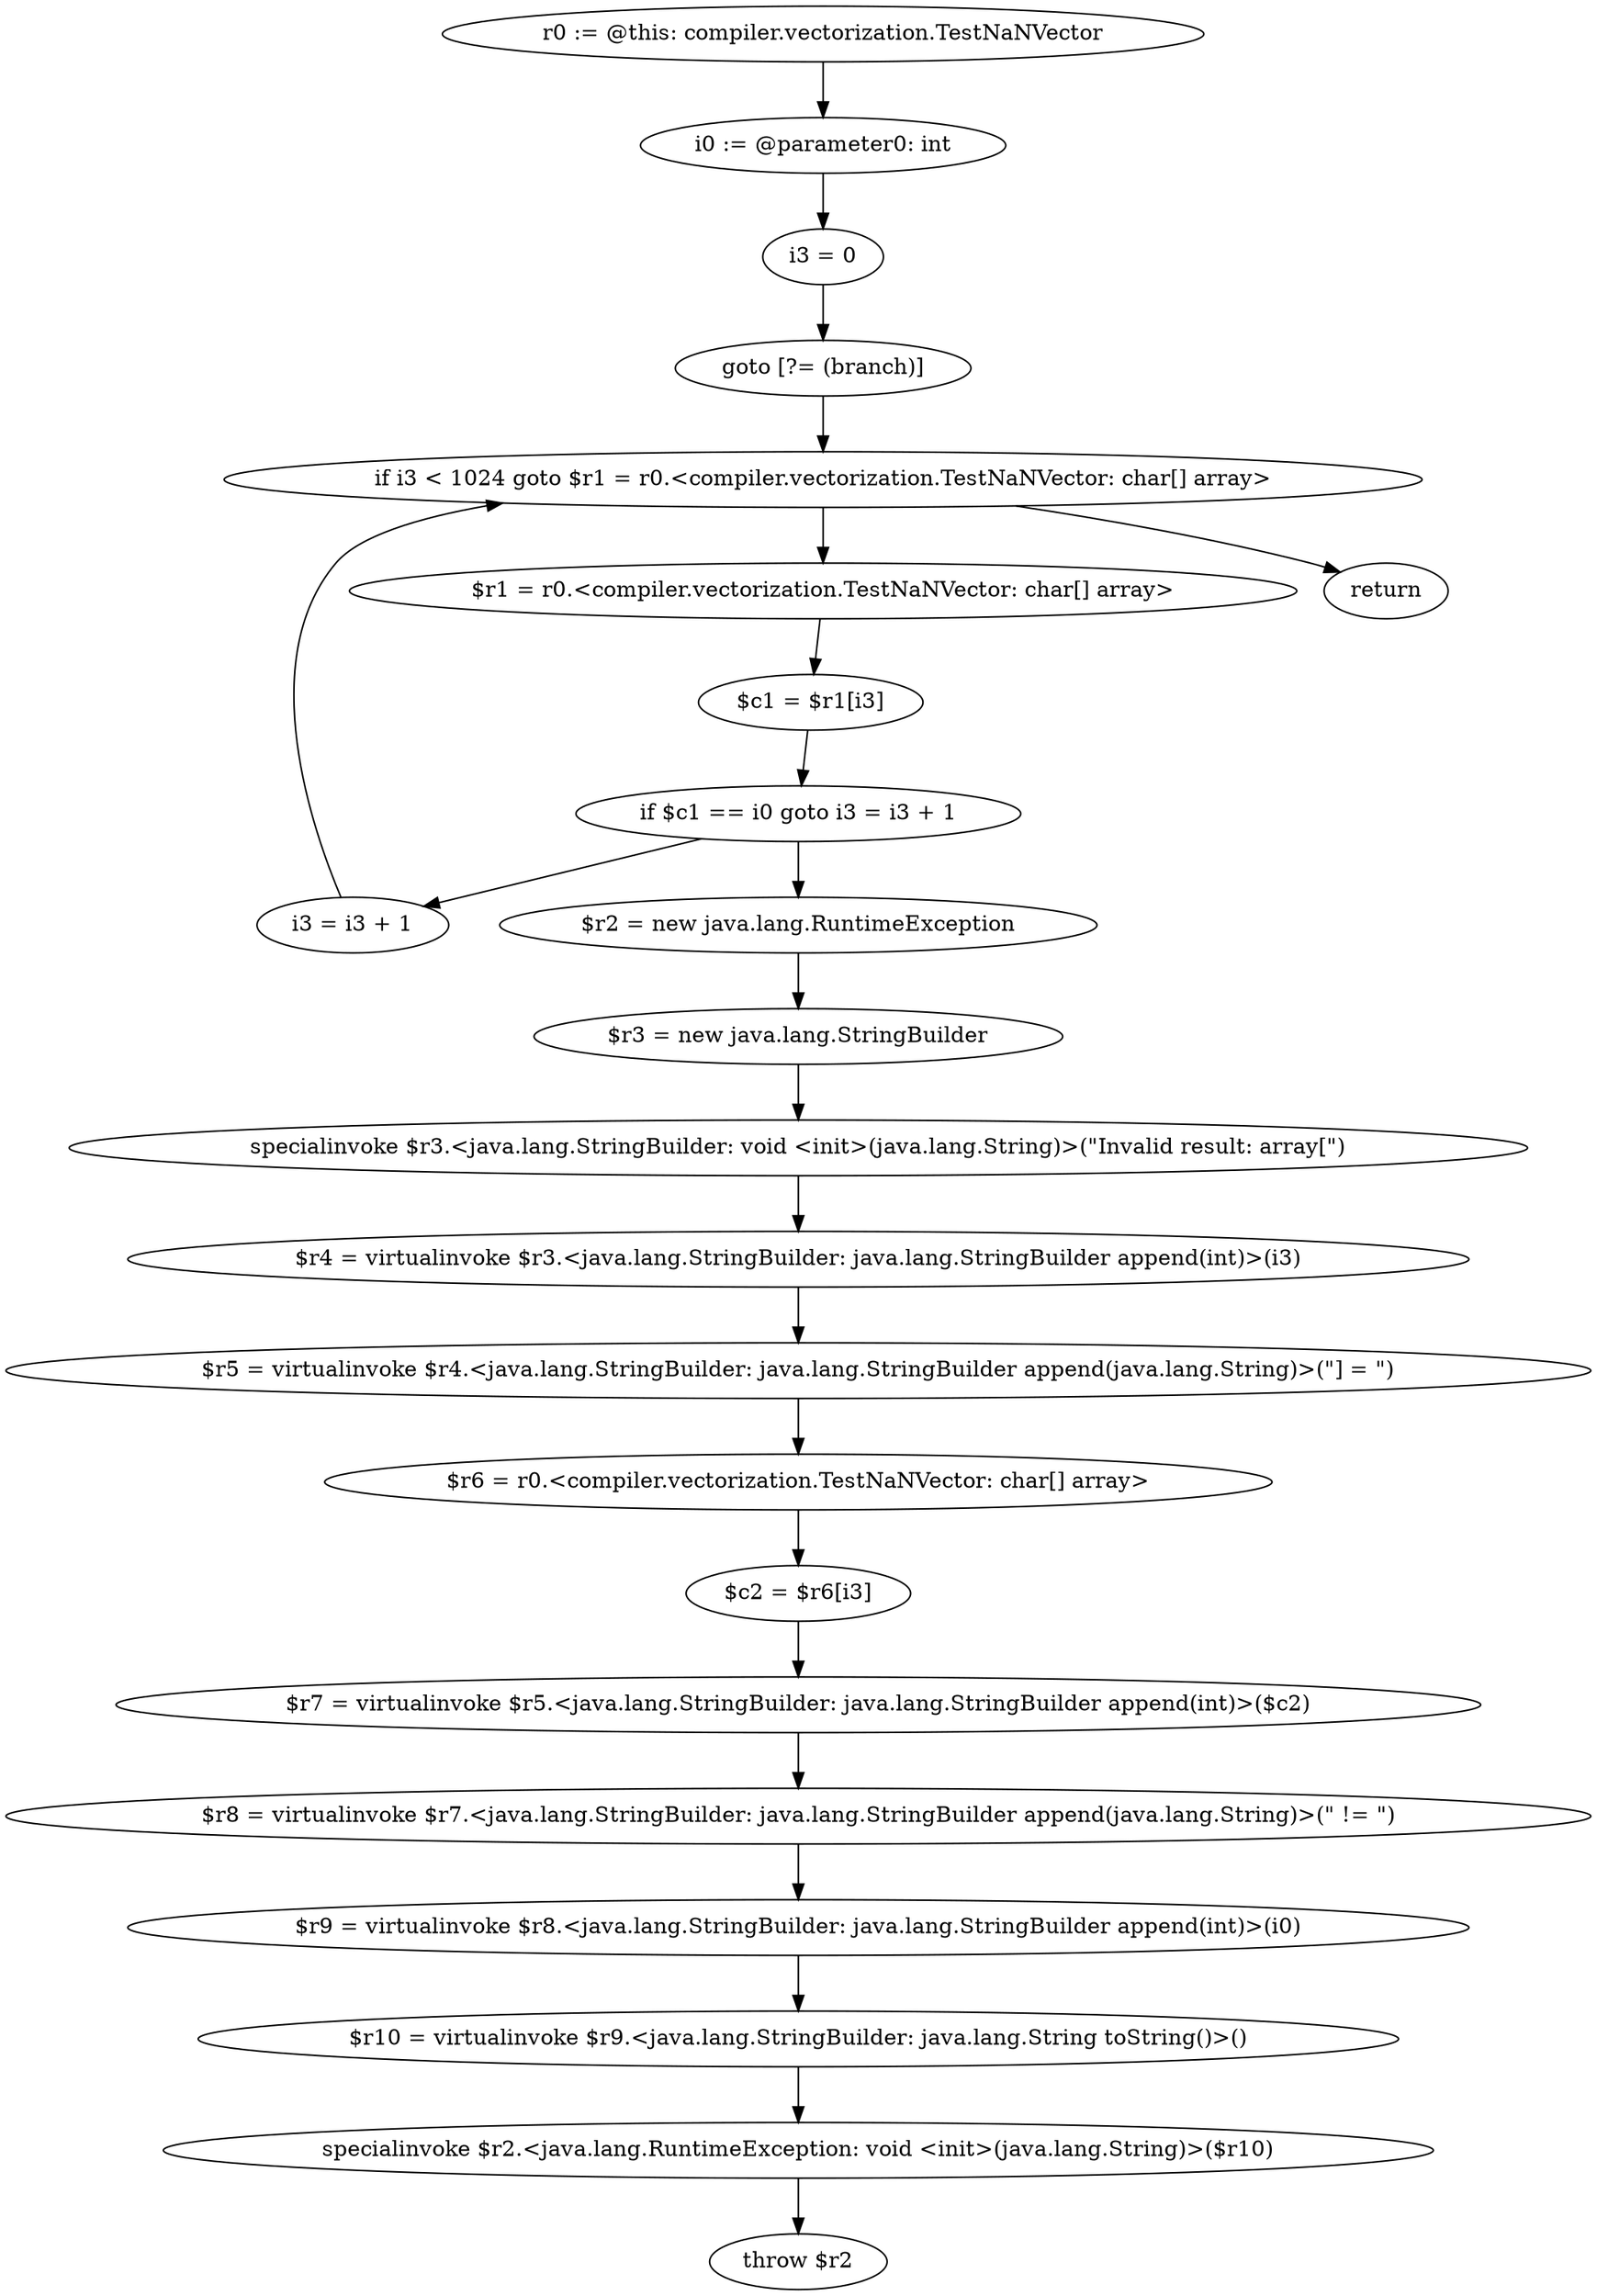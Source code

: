 digraph "unitGraph" {
    "r0 := @this: compiler.vectorization.TestNaNVector"
    "i0 := @parameter0: int"
    "i3 = 0"
    "goto [?= (branch)]"
    "$r1 = r0.<compiler.vectorization.TestNaNVector: char[] array>"
    "$c1 = $r1[i3]"
    "if $c1 == i0 goto i3 = i3 + 1"
    "$r2 = new java.lang.RuntimeException"
    "$r3 = new java.lang.StringBuilder"
    "specialinvoke $r3.<java.lang.StringBuilder: void <init>(java.lang.String)>(\"Invalid result: array[\")"
    "$r4 = virtualinvoke $r3.<java.lang.StringBuilder: java.lang.StringBuilder append(int)>(i3)"
    "$r5 = virtualinvoke $r4.<java.lang.StringBuilder: java.lang.StringBuilder append(java.lang.String)>(\"] = \")"
    "$r6 = r0.<compiler.vectorization.TestNaNVector: char[] array>"
    "$c2 = $r6[i3]"
    "$r7 = virtualinvoke $r5.<java.lang.StringBuilder: java.lang.StringBuilder append(int)>($c2)"
    "$r8 = virtualinvoke $r7.<java.lang.StringBuilder: java.lang.StringBuilder append(java.lang.String)>(\" != \")"
    "$r9 = virtualinvoke $r8.<java.lang.StringBuilder: java.lang.StringBuilder append(int)>(i0)"
    "$r10 = virtualinvoke $r9.<java.lang.StringBuilder: java.lang.String toString()>()"
    "specialinvoke $r2.<java.lang.RuntimeException: void <init>(java.lang.String)>($r10)"
    "throw $r2"
    "i3 = i3 + 1"
    "if i3 < 1024 goto $r1 = r0.<compiler.vectorization.TestNaNVector: char[] array>"
    "return"
    "r0 := @this: compiler.vectorization.TestNaNVector"->"i0 := @parameter0: int";
    "i0 := @parameter0: int"->"i3 = 0";
    "i3 = 0"->"goto [?= (branch)]";
    "goto [?= (branch)]"->"if i3 < 1024 goto $r1 = r0.<compiler.vectorization.TestNaNVector: char[] array>";
    "$r1 = r0.<compiler.vectorization.TestNaNVector: char[] array>"->"$c1 = $r1[i3]";
    "$c1 = $r1[i3]"->"if $c1 == i0 goto i3 = i3 + 1";
    "if $c1 == i0 goto i3 = i3 + 1"->"$r2 = new java.lang.RuntimeException";
    "if $c1 == i0 goto i3 = i3 + 1"->"i3 = i3 + 1";
    "$r2 = new java.lang.RuntimeException"->"$r3 = new java.lang.StringBuilder";
    "$r3 = new java.lang.StringBuilder"->"specialinvoke $r3.<java.lang.StringBuilder: void <init>(java.lang.String)>(\"Invalid result: array[\")";
    "specialinvoke $r3.<java.lang.StringBuilder: void <init>(java.lang.String)>(\"Invalid result: array[\")"->"$r4 = virtualinvoke $r3.<java.lang.StringBuilder: java.lang.StringBuilder append(int)>(i3)";
    "$r4 = virtualinvoke $r3.<java.lang.StringBuilder: java.lang.StringBuilder append(int)>(i3)"->"$r5 = virtualinvoke $r4.<java.lang.StringBuilder: java.lang.StringBuilder append(java.lang.String)>(\"] = \")";
    "$r5 = virtualinvoke $r4.<java.lang.StringBuilder: java.lang.StringBuilder append(java.lang.String)>(\"] = \")"->"$r6 = r0.<compiler.vectorization.TestNaNVector: char[] array>";
    "$r6 = r0.<compiler.vectorization.TestNaNVector: char[] array>"->"$c2 = $r6[i3]";
    "$c2 = $r6[i3]"->"$r7 = virtualinvoke $r5.<java.lang.StringBuilder: java.lang.StringBuilder append(int)>($c2)";
    "$r7 = virtualinvoke $r5.<java.lang.StringBuilder: java.lang.StringBuilder append(int)>($c2)"->"$r8 = virtualinvoke $r7.<java.lang.StringBuilder: java.lang.StringBuilder append(java.lang.String)>(\" != \")";
    "$r8 = virtualinvoke $r7.<java.lang.StringBuilder: java.lang.StringBuilder append(java.lang.String)>(\" != \")"->"$r9 = virtualinvoke $r8.<java.lang.StringBuilder: java.lang.StringBuilder append(int)>(i0)";
    "$r9 = virtualinvoke $r8.<java.lang.StringBuilder: java.lang.StringBuilder append(int)>(i0)"->"$r10 = virtualinvoke $r9.<java.lang.StringBuilder: java.lang.String toString()>()";
    "$r10 = virtualinvoke $r9.<java.lang.StringBuilder: java.lang.String toString()>()"->"specialinvoke $r2.<java.lang.RuntimeException: void <init>(java.lang.String)>($r10)";
    "specialinvoke $r2.<java.lang.RuntimeException: void <init>(java.lang.String)>($r10)"->"throw $r2";
    "i3 = i3 + 1"->"if i3 < 1024 goto $r1 = r0.<compiler.vectorization.TestNaNVector: char[] array>";
    "if i3 < 1024 goto $r1 = r0.<compiler.vectorization.TestNaNVector: char[] array>"->"return";
    "if i3 < 1024 goto $r1 = r0.<compiler.vectorization.TestNaNVector: char[] array>"->"$r1 = r0.<compiler.vectorization.TestNaNVector: char[] array>";
}
